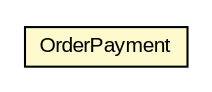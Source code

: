 #!/usr/local/bin/dot
#
# Class diagram 
# Generated by UMLGraph version R5_6 (http://www.umlgraph.org/)
#

digraph G {
	edge [fontname="arial",fontsize=10,labelfontname="arial",labelfontsize=10];
	node [fontname="arial",fontsize=10,shape=plaintext];
	nodesep=0.25;
	ranksep=0.5;
	// dto.OrderPayment
	c19624 [label=<<table title="dto.OrderPayment" border="0" cellborder="1" cellspacing="0" cellpadding="2" port="p" bgcolor="lemonChiffon" href="./OrderPayment.html">
		<tr><td><table border="0" cellspacing="0" cellpadding="1">
<tr><td align="center" balign="center"> OrderPayment </td></tr>
		</table></td></tr>
		</table>>, URL="./OrderPayment.html", fontname="arial", fontcolor="black", fontsize=10.0];
}

